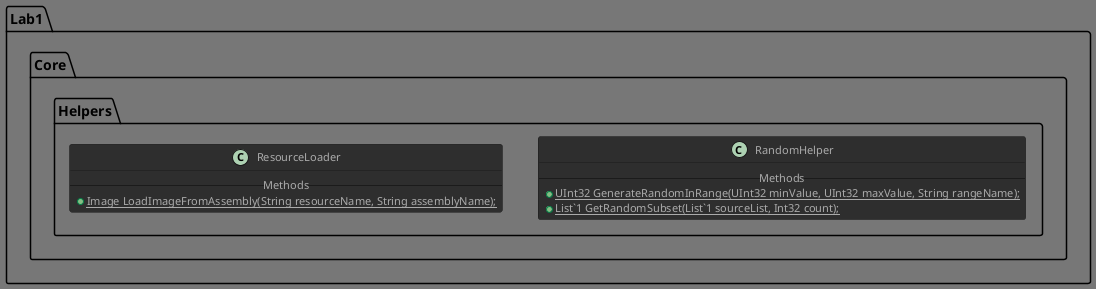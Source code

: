 @startuml Helpers

!theme reddress-darkblue

'CLASSES

class Lab1.Core.Helpers.RandomHelper
{
    -- Methods --
    + {static} UInt32 GenerateRandomInRange(UInt32 minValue, UInt32 maxValue, String rangeName);
    + {static} List`1 GetRandomSubset(List`1 sourceList, Int32 count);
}

class Lab1.Core.Helpers.ResourceLoader
{
    -- Methods --
    + {static} Image LoadImageFromAssembly(String resourceName, String assemblyName);
}

'CLASSES DEPENDECIES

@enduml